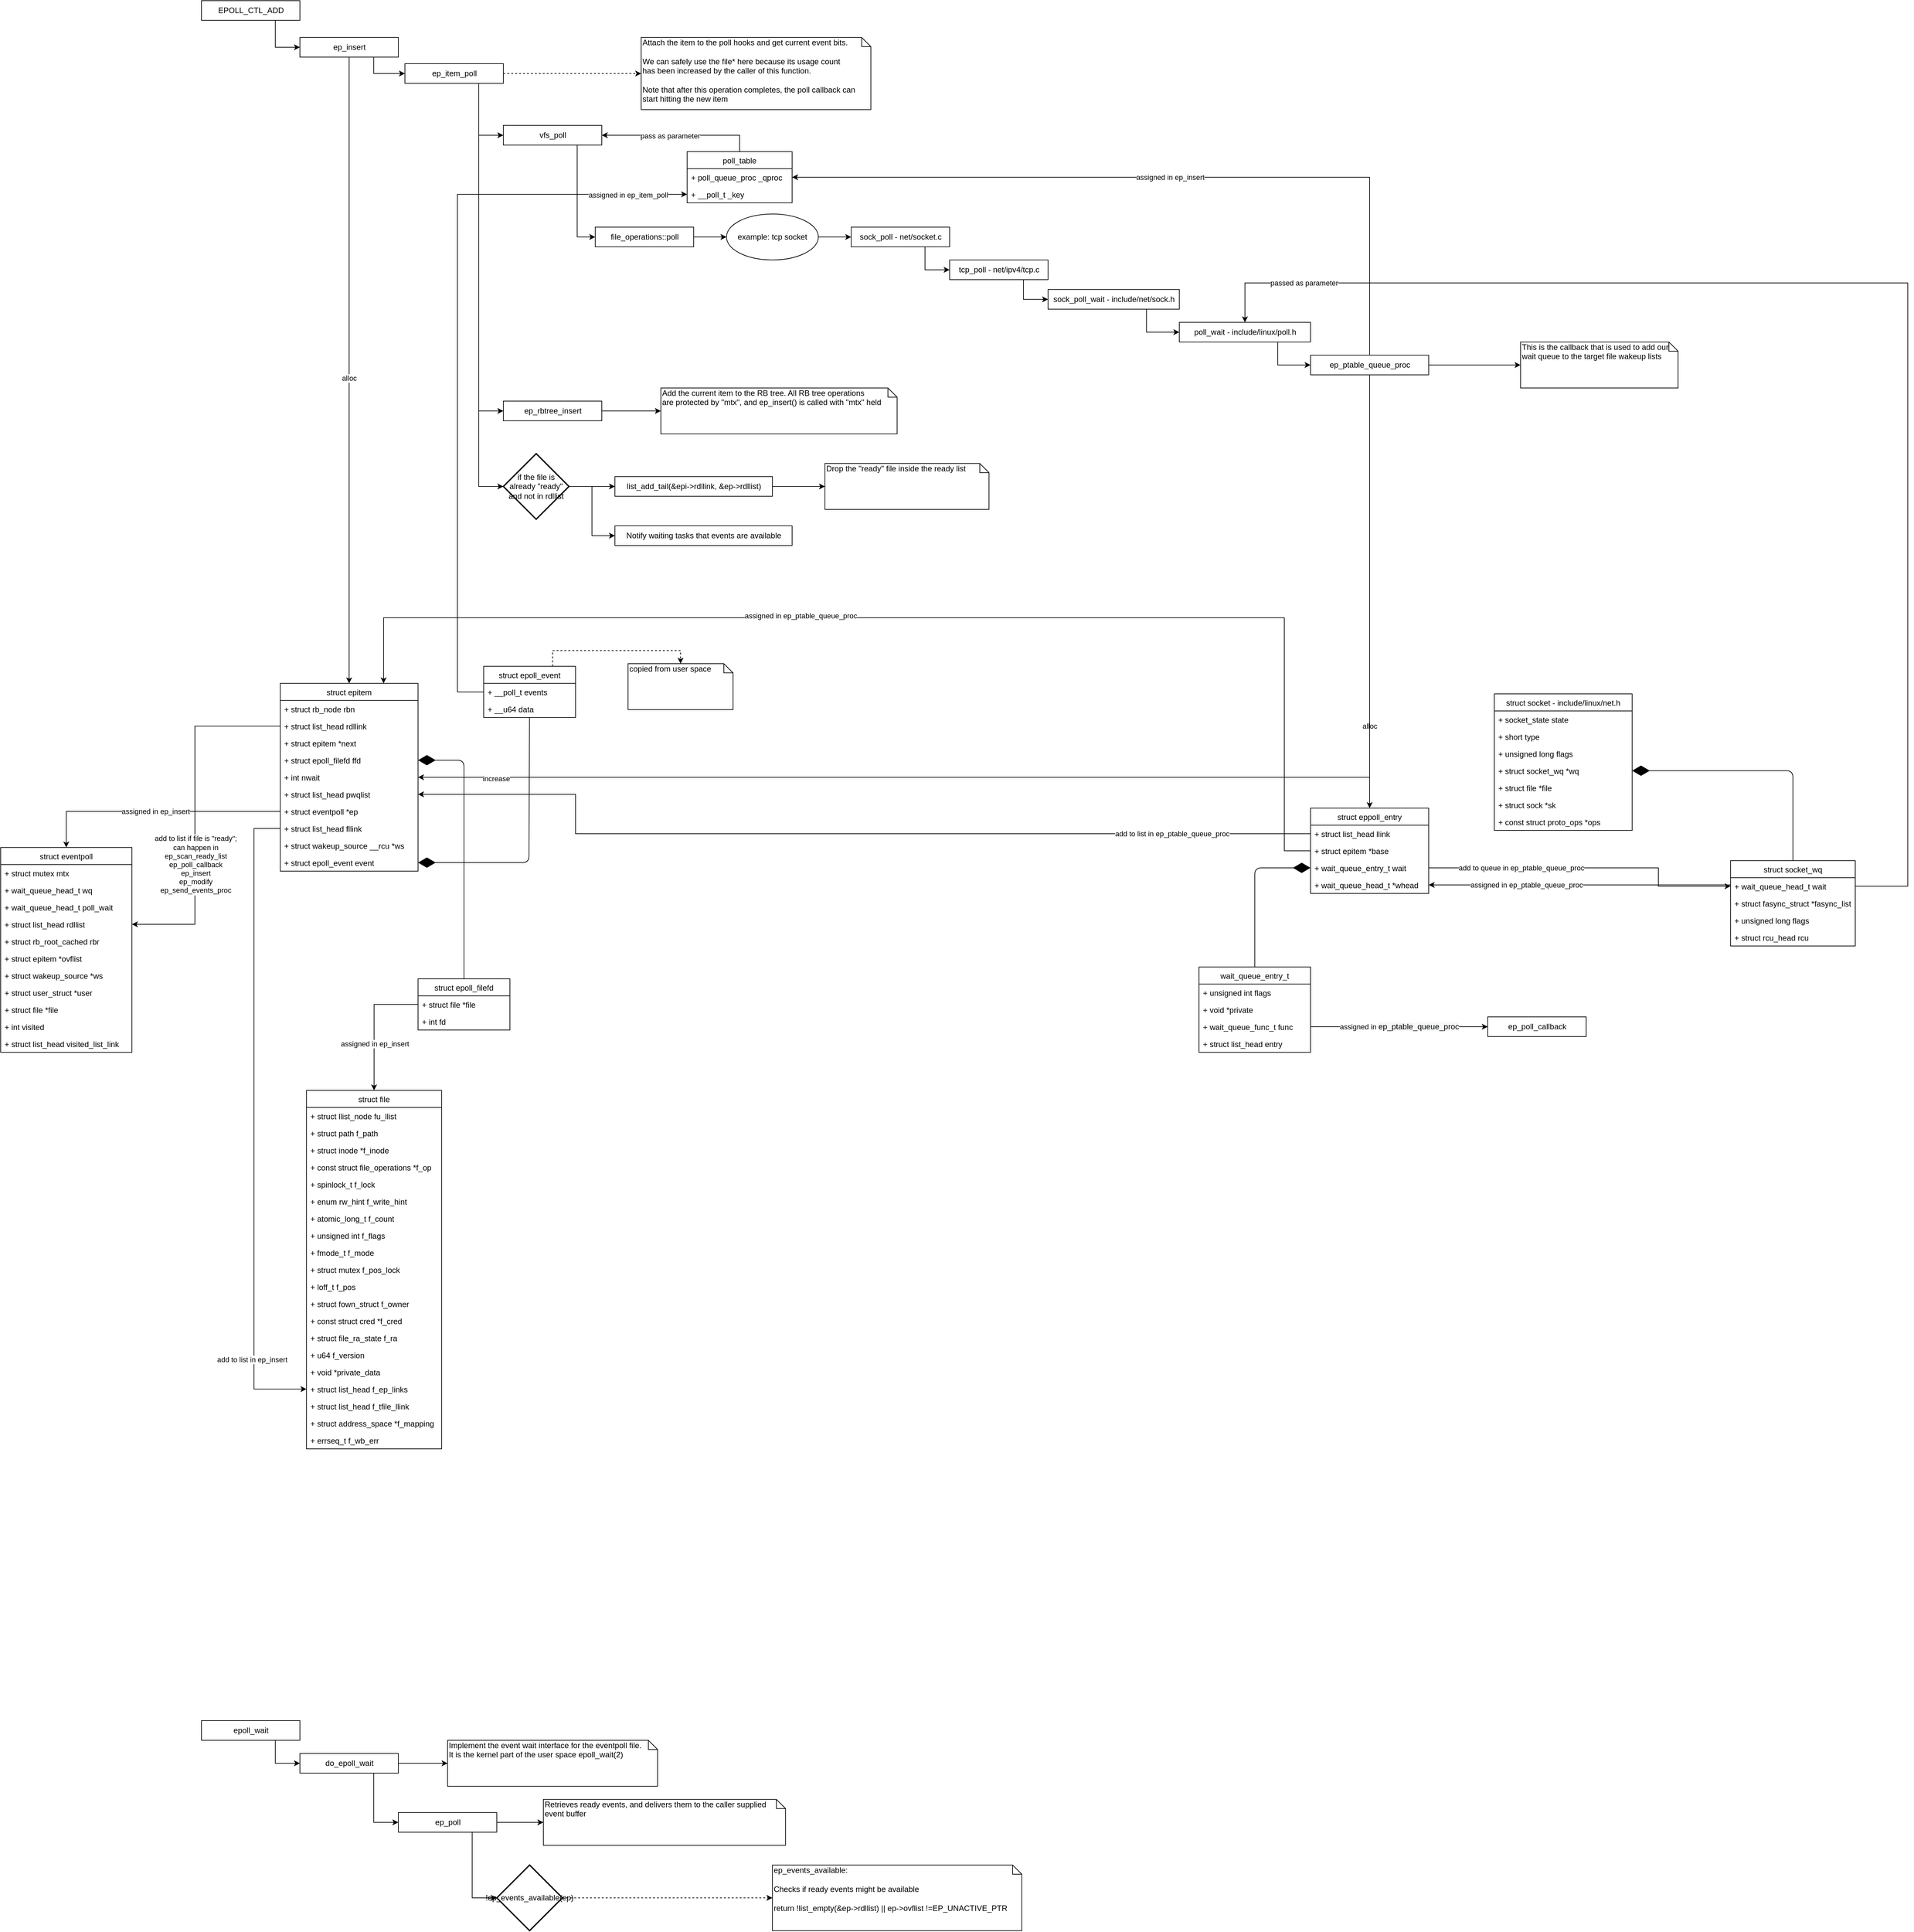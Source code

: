 <mxfile version="13.1.3">
    <diagram id="6hGFLwfOUW9BJ-s0fimq" name="Page-1">
        <mxGraphModel dx="1157" dy="1786" grid="1" gridSize="10" guides="1" tooltips="1" connect="1" arrows="1" fold="1" page="1" pageScale="1" pageWidth="827" pageHeight="1169" math="0" shadow="0">
            <root>
                <mxCell id="0"/>
                <mxCell id="1" parent="0"/>
                <mxCell id="6" value="struct epitem" style="swimlane;fontStyle=0;childLayout=stackLayout;horizontal=1;startSize=26;fillColor=none;horizontalStack=0;resizeParent=1;resizeParentMax=0;resizeLast=0;collapsible=1;marginBottom=0;" vertex="1" parent="1">
                    <mxGeometry x="840" y="520" width="210" height="286" as="geometry">
                        <mxRectangle x="100" y="96" width="100" height="26" as="alternateBounds"/>
                    </mxGeometry>
                </mxCell>
                <mxCell id="7" value="+ struct rb_node rbn" style="text;strokeColor=none;fillColor=none;align=left;verticalAlign=top;spacingLeft=4;spacingRight=4;overflow=hidden;rotatable=0;points=[[0,0.5],[1,0.5]];portConstraint=eastwest;" vertex="1" parent="6">
                    <mxGeometry y="26" width="210" height="26" as="geometry"/>
                </mxCell>
                <mxCell id="8" value="+ struct list_head rdllink" style="text;strokeColor=none;fillColor=none;align=left;verticalAlign=top;spacingLeft=4;spacingRight=4;overflow=hidden;rotatable=0;points=[[0,0.5],[1,0.5]];portConstraint=eastwest;" vertex="1" parent="6">
                    <mxGeometry y="52" width="210" height="26" as="geometry"/>
                </mxCell>
                <mxCell id="9" value="+ struct epitem *next" style="text;strokeColor=none;fillColor=none;align=left;verticalAlign=top;spacingLeft=4;spacingRight=4;overflow=hidden;rotatable=0;points=[[0,0.5],[1,0.5]];portConstraint=eastwest;" vertex="1" parent="6">
                    <mxGeometry y="78" width="210" height="26" as="geometry"/>
                </mxCell>
                <mxCell id="22" value="+ struct epoll_filefd ffd" style="text;strokeColor=none;fillColor=none;align=left;verticalAlign=top;spacingLeft=4;spacingRight=4;overflow=hidden;rotatable=0;points=[[0,0.5],[1,0.5]];portConstraint=eastwest;" vertex="1" parent="6">
                    <mxGeometry y="104" width="210" height="26" as="geometry"/>
                </mxCell>
                <mxCell id="17" value="+ int nwait" style="text;strokeColor=none;fillColor=none;align=left;verticalAlign=top;spacingLeft=4;spacingRight=4;overflow=hidden;rotatable=0;points=[[0,0.5],[1,0.5]];portConstraint=eastwest;" vertex="1" parent="6">
                    <mxGeometry y="130" width="210" height="26" as="geometry"/>
                </mxCell>
                <mxCell id="18" value="+ struct list_head pwqlist" style="text;strokeColor=none;fillColor=none;align=left;verticalAlign=top;spacingLeft=4;spacingRight=4;overflow=hidden;rotatable=0;points=[[0,0.5],[1,0.5]];portConstraint=eastwest;" vertex="1" parent="6">
                    <mxGeometry y="156" width="210" height="26" as="geometry"/>
                </mxCell>
                <mxCell id="19" value="+ struct eventpoll *ep" style="text;strokeColor=none;fillColor=none;align=left;verticalAlign=top;spacingLeft=4;spacingRight=4;overflow=hidden;rotatable=0;points=[[0,0.5],[1,0.5]];portConstraint=eastwest;" vertex="1" parent="6">
                    <mxGeometry y="182" width="210" height="26" as="geometry"/>
                </mxCell>
                <mxCell id="20" value="+ struct list_head fllink" style="text;strokeColor=none;fillColor=none;align=left;verticalAlign=top;spacingLeft=4;spacingRight=4;overflow=hidden;rotatable=0;points=[[0,0.5],[1,0.5]];portConstraint=eastwest;" vertex="1" parent="6">
                    <mxGeometry y="208" width="210" height="26" as="geometry"/>
                </mxCell>
                <mxCell id="21" value="+ struct wakeup_source __rcu *ws" style="text;strokeColor=none;fillColor=none;align=left;verticalAlign=top;spacingLeft=4;spacingRight=4;overflow=hidden;rotatable=0;points=[[0,0.5],[1,0.5]];portConstraint=eastwest;" vertex="1" parent="6">
                    <mxGeometry y="234" width="210" height="26" as="geometry"/>
                </mxCell>
                <mxCell id="23" value="+ struct epoll_event event" style="text;strokeColor=none;fillColor=none;align=left;verticalAlign=top;spacingLeft=4;spacingRight=4;overflow=hidden;rotatable=0;points=[[0,0.5],[1,0.5]];portConstraint=eastwest;" vertex="1" parent="6">
                    <mxGeometry y="260" width="210" height="26" as="geometry"/>
                </mxCell>
                <mxCell id="84" value="ep_poll_callback" style="html=1;" vertex="1" parent="1">
                    <mxGeometry x="2680" y="1028" width="150" height="30" as="geometry"/>
                </mxCell>
                <mxCell id="85" value="assigned in&amp;nbsp;&lt;span style=&quot;font-size: 12px ; background-color: rgb(248 , 249 , 250)&quot;&gt;ep_ptable_queue_proc&lt;/span&gt;" style="edgeStyle=orthogonalEdgeStyle;rounded=0;orthogonalLoop=1;jettySize=auto;html=1;" edge="1" parent="1" source="81" target="84">
                    <mxGeometry relative="1" as="geometry"/>
                </mxCell>
                <mxCell id="88" style="edgeStyle=orthogonalEdgeStyle;rounded=0;orthogonalLoop=1;jettySize=auto;html=1;entryX=0.5;entryY=0;entryDx=0;entryDy=0;" edge="1" parent="1" source="87" target="6">
                    <mxGeometry relative="1" as="geometry"/>
                </mxCell>
                <mxCell id="89" value="alloc" style="edgeLabel;html=1;align=center;verticalAlign=middle;resizable=0;points=[];" vertex="1" connectable="0" parent="88">
                    <mxGeometry x="-0.109" y="4" relative="1" as="geometry">
                        <mxPoint x="-4" y="64" as="offset"/>
                    </mxGeometry>
                </mxCell>
                <mxCell id="122" style="edgeStyle=orthogonalEdgeStyle;rounded=0;orthogonalLoop=1;jettySize=auto;html=1;exitX=0.75;exitY=1;exitDx=0;exitDy=0;entryX=0;entryY=0.5;entryDx=0;entryDy=0;" edge="1" parent="1" source="87" target="121">
                    <mxGeometry relative="1" as="geometry"/>
                </mxCell>
                <mxCell id="87" value="ep_insert" style="html=1;" vertex="1" parent="1">
                    <mxGeometry x="870" y="-464" width="150" height="30" as="geometry"/>
                </mxCell>
                <mxCell id="92" style="edgeStyle=orthogonalEdgeStyle;rounded=0;orthogonalLoop=1;jettySize=auto;html=1;exitX=0.75;exitY=1;exitDx=0;exitDy=0;entryX=0;entryY=0.5;entryDx=0;entryDy=0;" edge="1" parent="1" source="90" target="87">
                    <mxGeometry relative="1" as="geometry"/>
                </mxCell>
                <mxCell id="90" value="EPOLL_CTL_ADD" style="html=1;" vertex="1" parent="1">
                    <mxGeometry x="720" y="-520" width="150" height="30" as="geometry"/>
                </mxCell>
                <mxCell id="93" value="assigned in ep_insert" style="edgeStyle=orthogonalEdgeStyle;rounded=0;orthogonalLoop=1;jettySize=auto;html=1;entryX=0.5;entryY=0;entryDx=0;entryDy=0;" edge="1" parent="1" source="19" target="31">
                    <mxGeometry relative="1" as="geometry">
                        <Array as="points">
                            <mxPoint x="514" y="715"/>
                        </Array>
                    </mxGeometry>
                </mxCell>
                <mxCell id="99" value="" style="endArrow=diamondThin;endFill=1;endSize=24;html=1;entryX=0;entryY=0.5;entryDx=0;entryDy=0;exitX=0.5;exitY=0;exitDx=0;exitDy=0;" edge="1" parent="1" source="78" target="50">
                    <mxGeometry width="160" relative="1" as="geometry">
                        <mxPoint x="2660" y="900" as="sourcePoint"/>
                        <mxPoint x="2520" y="780" as="targetPoint"/>
                        <Array as="points">
                            <mxPoint x="2325" y="801"/>
                        </Array>
                    </mxGeometry>
                </mxCell>
                <mxCell id="112" value="" style="endArrow=diamondThin;endFill=1;endSize=24;html=1;entryX=1;entryY=0.5;entryDx=0;entryDy=0;exitX=0.5;exitY=0;exitDx=0;exitDy=0;" edge="1" parent="1" source="100" target="22">
                    <mxGeometry width="160" relative="1" as="geometry">
                        <mxPoint x="930" y="940" as="sourcePoint"/>
                        <mxPoint x="1100.667" y="640" as="targetPoint"/>
                        <Array as="points">
                            <mxPoint x="1120" y="637"/>
                        </Array>
                    </mxGeometry>
                </mxCell>
                <mxCell id="139" style="edgeStyle=orthogonalEdgeStyle;rounded=0;orthogonalLoop=1;jettySize=auto;html=1;exitX=0.5;exitY=0;exitDx=0;exitDy=0;entryX=1;entryY=0.5;entryDx=0;entryDy=0;" edge="1" parent="1" source="115" target="126">
                    <mxGeometry relative="1" as="geometry"/>
                </mxCell>
                <mxCell id="140" value="pass as parameter" style="edgeLabel;html=1;align=center;verticalAlign=middle;resizable=0;points=[];" vertex="1" connectable="0" parent="139">
                    <mxGeometry x="0.118" y="1" relative="1" as="geometry">
                        <mxPoint as="offset"/>
                    </mxGeometry>
                </mxCell>
                <mxCell id="100" value="struct epoll_filefd" style="swimlane;fontStyle=0;childLayout=stackLayout;horizontal=1;startSize=26;fillColor=none;horizontalStack=0;resizeParent=1;resizeParentMax=0;resizeLast=0;collapsible=1;marginBottom=0;" vertex="1" parent="1">
                    <mxGeometry x="1050" y="970" width="140" height="78" as="geometry"/>
                </mxCell>
                <mxCell id="101" value="+ struct file *file" style="text;strokeColor=none;fillColor=none;align=left;verticalAlign=top;spacingLeft=4;spacingRight=4;overflow=hidden;rotatable=0;points=[[0,0.5],[1,0.5]];portConstraint=eastwest;" vertex="1" parent="100">
                    <mxGeometry y="26" width="140" height="26" as="geometry"/>
                </mxCell>
                <mxCell id="102" value="+ int fd" style="text;strokeColor=none;fillColor=none;align=left;verticalAlign=top;spacingLeft=4;spacingRight=4;overflow=hidden;rotatable=0;points=[[0,0.5],[1,0.5]];portConstraint=eastwest;" vertex="1" parent="100">
                    <mxGeometry y="52" width="140" height="26" as="geometry"/>
                </mxCell>
                <mxCell id="113" style="edgeStyle=orthogonalEdgeStyle;rounded=0;orthogonalLoop=1;jettySize=auto;html=1;entryX=0.5;entryY=0;entryDx=0;entryDy=0;" edge="1" parent="1" source="101" target="54">
                    <mxGeometry relative="1" as="geometry"/>
                </mxCell>
                <mxCell id="114" value="assigned in ep_insert" style="edgeLabel;html=1;align=center;verticalAlign=middle;resizable=0;points=[];" vertex="1" connectable="0" parent="113">
                    <mxGeometry x="-0.377" relative="1" as="geometry">
                        <mxPoint x="-5" y="60" as="offset"/>
                    </mxGeometry>
                </mxCell>
                <mxCell id="31" value="struct eventpoll" style="swimlane;fontStyle=0;childLayout=stackLayout;horizontal=1;startSize=26;fillColor=none;horizontalStack=0;resizeParent=1;resizeParentMax=0;resizeLast=0;collapsible=1;marginBottom=0;" vertex="1" parent="1">
                    <mxGeometry x="414" y="770" width="200" height="312" as="geometry"/>
                </mxCell>
                <mxCell id="33" value="+ struct mutex mtx" style="text;strokeColor=none;fillColor=none;align=left;verticalAlign=top;spacingLeft=4;spacingRight=4;overflow=hidden;rotatable=0;points=[[0,0.5],[1,0.5]];portConstraint=eastwest;" vertex="1" parent="31">
                    <mxGeometry y="26" width="200" height="26" as="geometry"/>
                </mxCell>
                <mxCell id="32" value="+ wait_queue_head_t wq" style="text;strokeColor=none;fillColor=none;align=left;verticalAlign=top;spacingLeft=4;spacingRight=4;overflow=hidden;rotatable=0;points=[[0,0.5],[1,0.5]];portConstraint=eastwest;" vertex="1" parent="31">
                    <mxGeometry y="52" width="200" height="26" as="geometry"/>
                </mxCell>
                <mxCell id="34" value="+ wait_queue_head_t poll_wait" style="text;strokeColor=none;fillColor=none;align=left;verticalAlign=top;spacingLeft=4;spacingRight=4;overflow=hidden;rotatable=0;points=[[0,0.5],[1,0.5]];portConstraint=eastwest;" vertex="1" parent="31">
                    <mxGeometry y="78" width="200" height="26" as="geometry"/>
                </mxCell>
                <mxCell id="36" value="+ struct list_head rdllist" style="text;strokeColor=none;fillColor=none;align=left;verticalAlign=top;spacingLeft=4;spacingRight=4;overflow=hidden;rotatable=0;points=[[0,0.5],[1,0.5]];portConstraint=eastwest;" vertex="1" parent="31">
                    <mxGeometry y="104" width="200" height="26" as="geometry"/>
                </mxCell>
                <mxCell id="35" value="+ struct rb_root_cached rbr" style="text;strokeColor=none;fillColor=none;align=left;verticalAlign=top;spacingLeft=4;spacingRight=4;overflow=hidden;rotatable=0;points=[[0,0.5],[1,0.5]];portConstraint=eastwest;" vertex="1" parent="31">
                    <mxGeometry y="130" width="200" height="26" as="geometry"/>
                </mxCell>
                <mxCell id="37" value="+ struct epitem *ovflist" style="text;strokeColor=none;fillColor=none;align=left;verticalAlign=top;spacingLeft=4;spacingRight=4;overflow=hidden;rotatable=0;points=[[0,0.5],[1,0.5]];portConstraint=eastwest;" vertex="1" parent="31">
                    <mxGeometry y="156" width="200" height="26" as="geometry"/>
                </mxCell>
                <mxCell id="38" value="+ struct wakeup_source *ws" style="text;strokeColor=none;fillColor=none;align=left;verticalAlign=top;spacingLeft=4;spacingRight=4;overflow=hidden;rotatable=0;points=[[0,0.5],[1,0.5]];portConstraint=eastwest;" vertex="1" parent="31">
                    <mxGeometry y="182" width="200" height="26" as="geometry"/>
                </mxCell>
                <mxCell id="39" value="+ struct user_struct *user" style="text;strokeColor=none;fillColor=none;align=left;verticalAlign=top;spacingLeft=4;spacingRight=4;overflow=hidden;rotatable=0;points=[[0,0.5],[1,0.5]];portConstraint=eastwest;" vertex="1" parent="31">
                    <mxGeometry y="208" width="200" height="26" as="geometry"/>
                </mxCell>
                <mxCell id="40" value="+ struct file *file" style="text;strokeColor=none;fillColor=none;align=left;verticalAlign=top;spacingLeft=4;spacingRight=4;overflow=hidden;rotatable=0;points=[[0,0.5],[1,0.5]];portConstraint=eastwest;" vertex="1" parent="31">
                    <mxGeometry y="234" width="200" height="26" as="geometry"/>
                </mxCell>
                <mxCell id="41" value="+ int visited" style="text;strokeColor=none;fillColor=none;align=left;verticalAlign=top;spacingLeft=4;spacingRight=4;overflow=hidden;rotatable=0;points=[[0,0.5],[1,0.5]];portConstraint=eastwest;" vertex="1" parent="31">
                    <mxGeometry y="260" width="200" height="26" as="geometry"/>
                </mxCell>
                <mxCell id="42" value="+ struct list_head visited_list_link" style="text;strokeColor=none;fillColor=none;align=left;verticalAlign=top;spacingLeft=4;spacingRight=4;overflow=hidden;rotatable=0;points=[[0,0.5],[1,0.5]];portConstraint=eastwest;" vertex="1" parent="31">
                    <mxGeometry y="286" width="200" height="26" as="geometry"/>
                </mxCell>
                <mxCell id="54" value="struct file" style="swimlane;fontStyle=0;childLayout=stackLayout;horizontal=1;startSize=26;fillColor=none;horizontalStack=0;resizeParent=1;resizeParentMax=0;resizeLast=0;collapsible=1;marginBottom=0;" vertex="1" parent="1">
                    <mxGeometry x="880" y="1140" width="206" height="546" as="geometry"/>
                </mxCell>
                <mxCell id="55" value="+ struct llist_node&#9;fu_llist" style="text;strokeColor=none;fillColor=none;align=left;verticalAlign=top;spacingLeft=4;spacingRight=4;overflow=hidden;rotatable=0;points=[[0,0.5],[1,0.5]];portConstraint=eastwest;" vertex="1" parent="54">
                    <mxGeometry y="26" width="206" height="26" as="geometry"/>
                </mxCell>
                <mxCell id="56" value="+ struct path&#9;&#9;f_path" style="text;strokeColor=none;fillColor=none;align=left;verticalAlign=top;spacingLeft=4;spacingRight=4;overflow=hidden;rotatable=0;points=[[0,0.5],[1,0.5]];portConstraint=eastwest;" vertex="1" parent="54">
                    <mxGeometry y="52" width="206" height="26" as="geometry"/>
                </mxCell>
                <mxCell id="57" value="+ struct inode&#9;&#9;*f_inode" style="text;strokeColor=none;fillColor=none;align=left;verticalAlign=top;spacingLeft=4;spacingRight=4;overflow=hidden;rotatable=0;points=[[0,0.5],[1,0.5]];portConstraint=eastwest;" vertex="1" parent="54">
                    <mxGeometry y="78" width="206" height="26" as="geometry"/>
                </mxCell>
                <mxCell id="58" value="+ const struct file_operations&#9;*f_op" style="text;strokeColor=none;fillColor=none;align=left;verticalAlign=top;spacingLeft=4;spacingRight=4;overflow=hidden;rotatable=0;points=[[0,0.5],[1,0.5]];portConstraint=eastwest;" vertex="1" parent="54">
                    <mxGeometry y="104" width="206" height="26" as="geometry"/>
                </mxCell>
                <mxCell id="59" value="+ spinlock_t&#9;&#9;f_lock" style="text;strokeColor=none;fillColor=none;align=left;verticalAlign=top;spacingLeft=4;spacingRight=4;overflow=hidden;rotatable=0;points=[[0,0.5],[1,0.5]];portConstraint=eastwest;" vertex="1" parent="54">
                    <mxGeometry y="130" width="206" height="26" as="geometry"/>
                </mxCell>
                <mxCell id="60" value="+ enum rw_hint&#9;&#9;f_write_hint" style="text;strokeColor=none;fillColor=none;align=left;verticalAlign=top;spacingLeft=4;spacingRight=4;overflow=hidden;rotatable=0;points=[[0,0.5],[1,0.5]];portConstraint=eastwest;" vertex="1" parent="54">
                    <mxGeometry y="156" width="206" height="26" as="geometry"/>
                </mxCell>
                <mxCell id="61" value="+ atomic_long_t&#9;&#9;f_count" style="text;strokeColor=none;fillColor=none;align=left;verticalAlign=top;spacingLeft=4;spacingRight=4;overflow=hidden;rotatable=0;points=[[0,0.5],[1,0.5]];portConstraint=eastwest;" vertex="1" parent="54">
                    <mxGeometry y="182" width="206" height="26" as="geometry"/>
                </mxCell>
                <mxCell id="62" value="+ unsigned int &#9;&#9;f_flags" style="text;strokeColor=none;fillColor=none;align=left;verticalAlign=top;spacingLeft=4;spacingRight=4;overflow=hidden;rotatable=0;points=[[0,0.5],[1,0.5]];portConstraint=eastwest;" vertex="1" parent="54">
                    <mxGeometry y="208" width="206" height="26" as="geometry"/>
                </mxCell>
                <mxCell id="63" value="+ fmode_t&#9;&#9;&#9;f_mode" style="text;strokeColor=none;fillColor=none;align=left;verticalAlign=top;spacingLeft=4;spacingRight=4;overflow=hidden;rotatable=0;points=[[0,0.5],[1,0.5]];portConstraint=eastwest;" vertex="1" parent="54">
                    <mxGeometry y="234" width="206" height="26" as="geometry"/>
                </mxCell>
                <mxCell id="64" value="+ struct mutex&#9;&#9;f_pos_lock" style="text;strokeColor=none;fillColor=none;align=left;verticalAlign=top;spacingLeft=4;spacingRight=4;overflow=hidden;rotatable=0;points=[[0,0.5],[1,0.5]];portConstraint=eastwest;" vertex="1" parent="54">
                    <mxGeometry y="260" width="206" height="26" as="geometry"/>
                </mxCell>
                <mxCell id="65" value="+ loff_t&#9;&#9;&#9;f_pos" style="text;strokeColor=none;fillColor=none;align=left;verticalAlign=top;spacingLeft=4;spacingRight=4;overflow=hidden;rotatable=0;points=[[0,0.5],[1,0.5]];portConstraint=eastwest;" vertex="1" parent="54">
                    <mxGeometry y="286" width="206" height="26" as="geometry"/>
                </mxCell>
                <mxCell id="66" value="+ struct fown_struct&#9;f_owner" style="text;strokeColor=none;fillColor=none;align=left;verticalAlign=top;spacingLeft=4;spacingRight=4;overflow=hidden;rotatable=0;points=[[0,0.5],[1,0.5]];portConstraint=eastwest;" vertex="1" parent="54">
                    <mxGeometry y="312" width="206" height="26" as="geometry"/>
                </mxCell>
                <mxCell id="67" value="+ const struct cred&#9;*f_cred" style="text;strokeColor=none;fillColor=none;align=left;verticalAlign=top;spacingLeft=4;spacingRight=4;overflow=hidden;rotatable=0;points=[[0,0.5],[1,0.5]];portConstraint=eastwest;" vertex="1" parent="54">
                    <mxGeometry y="338" width="206" height="26" as="geometry"/>
                </mxCell>
                <mxCell id="69" value="+ struct file_ra_state&#9;f_ra" style="text;strokeColor=none;fillColor=none;align=left;verticalAlign=top;spacingLeft=4;spacingRight=4;overflow=hidden;rotatable=0;points=[[0,0.5],[1,0.5]];portConstraint=eastwest;" vertex="1" parent="54">
                    <mxGeometry y="364" width="206" height="26" as="geometry"/>
                </mxCell>
                <mxCell id="70" value="+ u64&#9;&#9;&#9;f_version" style="text;strokeColor=none;fillColor=none;align=left;verticalAlign=top;spacingLeft=4;spacingRight=4;overflow=hidden;rotatable=0;points=[[0,0.5],[1,0.5]];portConstraint=eastwest;" vertex="1" parent="54">
                    <mxGeometry y="390" width="206" height="26" as="geometry"/>
                </mxCell>
                <mxCell id="68" value="+ void&#9;&#9;&#9;*private_data" style="text;strokeColor=none;fillColor=none;align=left;verticalAlign=top;spacingLeft=4;spacingRight=4;overflow=hidden;rotatable=0;points=[[0,0.5],[1,0.5]];portConstraint=eastwest;" vertex="1" parent="54">
                    <mxGeometry y="416" width="206" height="26" as="geometry"/>
                </mxCell>
                <mxCell id="71" value="+ struct list_head&#9;f_ep_links" style="text;strokeColor=none;fillColor=none;align=left;verticalAlign=top;spacingLeft=4;spacingRight=4;overflow=hidden;rotatable=0;points=[[0,0.5],[1,0.5]];portConstraint=eastwest;" vertex="1" parent="54">
                    <mxGeometry y="442" width="206" height="26" as="geometry"/>
                </mxCell>
                <mxCell id="73" value="+ struct list_head&#9;f_tfile_llink" style="text;strokeColor=none;fillColor=none;align=left;verticalAlign=top;spacingLeft=4;spacingRight=4;overflow=hidden;rotatable=0;points=[[0,0.5],[1,0.5]];portConstraint=eastwest;" vertex="1" parent="54">
                    <mxGeometry y="468" width="206" height="26" as="geometry"/>
                </mxCell>
                <mxCell id="72" value="+ struct address_space&#9;*f_mapping" style="text;strokeColor=none;fillColor=none;align=left;verticalAlign=top;spacingLeft=4;spacingRight=4;overflow=hidden;rotatable=0;points=[[0,0.5],[1,0.5]];portConstraint=eastwest;" vertex="1" parent="54">
                    <mxGeometry y="494" width="206" height="26" as="geometry"/>
                </mxCell>
                <mxCell id="74" value="+ errseq_t&#9;&#9;f_wb_err" style="text;strokeColor=none;fillColor=none;align=left;verticalAlign=top;spacingLeft=4;spacingRight=4;overflow=hidden;rotatable=0;points=[[0,0.5],[1,0.5]];portConstraint=eastwest;" vertex="1" parent="54">
                    <mxGeometry y="520" width="206" height="26" as="geometry"/>
                </mxCell>
                <mxCell id="154" value="assigned in&amp;nbsp;ep_insert" style="edgeStyle=orthogonalEdgeStyle;rounded=0;orthogonalLoop=1;jettySize=auto;html=1;exitX=0.5;exitY=0;exitDx=0;exitDy=0;" edge="1" parent="1" source="119" target="116">
                    <mxGeometry relative="1" as="geometry"/>
                </mxCell>
                <mxCell id="167" style="edgeStyle=orthogonalEdgeStyle;rounded=0;orthogonalLoop=1;jettySize=auto;html=1;exitX=0.5;exitY=1;exitDx=0;exitDy=0;entryX=0.5;entryY=0;entryDx=0;entryDy=0;" edge="1" parent="1" source="119" target="47">
                    <mxGeometry relative="1" as="geometry"/>
                </mxCell>
                <mxCell id="168" value="alloc" style="edgeLabel;html=1;align=center;verticalAlign=middle;resizable=0;points=[];" vertex="1" connectable="0" parent="167">
                    <mxGeometry x="0.052" relative="1" as="geometry">
                        <mxPoint y="188" as="offset"/>
                    </mxGeometry>
                </mxCell>
                <mxCell id="196" style="edgeStyle=orthogonalEdgeStyle;rounded=0;orthogonalLoop=1;jettySize=auto;html=1;exitX=0.5;exitY=1;exitDx=0;exitDy=0;" edge="1" parent="1" source="119" target="17">
                    <mxGeometry relative="1" as="geometry"/>
                </mxCell>
                <mxCell id="197" value="increase" style="edgeLabel;html=1;align=center;verticalAlign=middle;resizable=0;points=[];" vertex="1" connectable="0" parent="196">
                    <mxGeometry x="0.885" y="2" relative="1" as="geometry">
                        <mxPoint as="offset"/>
                    </mxGeometry>
                </mxCell>
                <mxCell id="199" style="edgeStyle=orthogonalEdgeStyle;rounded=0;orthogonalLoop=1;jettySize=auto;html=1;" edge="1" parent="1" source="119" target="198">
                    <mxGeometry relative="1" as="geometry"/>
                </mxCell>
                <mxCell id="119" value="ep_ptable_queue_proc" style="html=1;" vertex="1" parent="1">
                    <mxGeometry x="2410" y="20" width="180" height="30" as="geometry"/>
                </mxCell>
                <mxCell id="124" style="edgeStyle=orthogonalEdgeStyle;rounded=0;orthogonalLoop=1;jettySize=auto;html=1;exitX=1;exitY=0.5;exitDx=0;exitDy=0;entryX=0;entryY=0.5;entryDx=0;entryDy=0;entryPerimeter=0;dashed=1;" edge="1" parent="1" source="121" target="123">
                    <mxGeometry relative="1" as="geometry"/>
                </mxCell>
                <mxCell id="128" style="edgeStyle=orthogonalEdgeStyle;rounded=0;orthogonalLoop=1;jettySize=auto;html=1;exitX=0.75;exitY=1;exitDx=0;exitDy=0;entryX=0;entryY=0.5;entryDx=0;entryDy=0;" edge="1" parent="1" source="121" target="126">
                    <mxGeometry relative="1" as="geometry"/>
                </mxCell>
                <mxCell id="204" style="edgeStyle=orthogonalEdgeStyle;rounded=0;orthogonalLoop=1;jettySize=auto;html=1;exitX=0.75;exitY=1;exitDx=0;exitDy=0;entryX=0;entryY=0.5;entryDx=0;entryDy=0;" edge="1" parent="1" source="121" target="202">
                    <mxGeometry relative="1" as="geometry"/>
                </mxCell>
                <mxCell id="210" style="edgeStyle=orthogonalEdgeStyle;rounded=0;orthogonalLoop=1;jettySize=auto;html=1;exitX=0.75;exitY=1;exitDx=0;exitDy=0;entryX=0;entryY=0.5;entryDx=0;entryDy=0;entryPerimeter=0;" edge="1" parent="1" source="121" target="209">
                    <mxGeometry relative="1" as="geometry"/>
                </mxCell>
                <mxCell id="121" value="ep_item_poll" style="html=1;" vertex="1" parent="1">
                    <mxGeometry x="1030" y="-424" width="150" height="30" as="geometry"/>
                </mxCell>
                <mxCell id="206" style="edgeStyle=orthogonalEdgeStyle;rounded=0;orthogonalLoop=1;jettySize=auto;html=1;" edge="1" parent="1" source="202" target="205">
                    <mxGeometry relative="1" as="geometry"/>
                </mxCell>
                <mxCell id="202" value="ep_rbtree_insert" style="html=1;" vertex="1" parent="1">
                    <mxGeometry x="1180" y="90" width="150" height="30" as="geometry"/>
                </mxCell>
                <mxCell id="123" value="Attach the item to the poll hooks and get current event bits.&lt;br&gt;&lt;br&gt;We can safely use the file* here because its usage count has&amp;nbsp;been increased by the caller of this function.&lt;br&gt;&lt;br&gt;Note that after&amp;nbsp;this operation completes, the poll callback can start hitting&amp;nbsp;the new item" style="shape=note;whiteSpace=wrap;html=1;size=14;verticalAlign=top;align=left;spacingTop=-6;" vertex="1" parent="1">
                    <mxGeometry x="1390" y="-464" width="350" height="110" as="geometry"/>
                </mxCell>
                <mxCell id="142" style="edgeStyle=orthogonalEdgeStyle;rounded=0;orthogonalLoop=1;jettySize=auto;html=1;exitX=0.75;exitY=1;exitDx=0;exitDy=0;entryX=0;entryY=0.5;entryDx=0;entryDy=0;" edge="1" parent="1" source="126" target="141">
                    <mxGeometry relative="1" as="geometry"/>
                </mxCell>
                <mxCell id="126" value="vfs_poll" style="html=1;" vertex="1" parent="1">
                    <mxGeometry x="1180" y="-330" width="150" height="30" as="geometry"/>
                </mxCell>
                <mxCell id="137" style="edgeStyle=orthogonalEdgeStyle;rounded=0;orthogonalLoop=1;jettySize=auto;html=1;exitX=0.75;exitY=0;exitDx=0;exitDy=0;entryX=0.5;entryY=0;entryDx=0;entryDy=0;entryPerimeter=0;dashed=1;" edge="1" parent="1" source="129" target="135">
                    <mxGeometry relative="1" as="geometry"/>
                </mxCell>
                <mxCell id="135" value="copied from user space" style="shape=note;whiteSpace=wrap;html=1;size=14;verticalAlign=top;align=left;spacingTop=-6;" vertex="1" parent="1">
                    <mxGeometry x="1370" y="490" width="160" height="70" as="geometry"/>
                </mxCell>
                <mxCell id="144" style="edgeStyle=orthogonalEdgeStyle;rounded=0;orthogonalLoop=1;jettySize=auto;html=1;exitX=1;exitY=0.5;exitDx=0;exitDy=0;entryX=0;entryY=0.5;entryDx=0;entryDy=0;" edge="1" parent="1" source="141" target="143">
                    <mxGeometry relative="1" as="geometry"/>
                </mxCell>
                <mxCell id="141" value="file_operations::poll" style="html=1;" vertex="1" parent="1">
                    <mxGeometry x="1320" y="-175" width="150" height="30" as="geometry"/>
                </mxCell>
                <mxCell id="146" style="edgeStyle=orthogonalEdgeStyle;rounded=0;orthogonalLoop=1;jettySize=auto;html=1;exitX=1;exitY=0.5;exitDx=0;exitDy=0;entryX=0;entryY=0.5;entryDx=0;entryDy=0;" edge="1" parent="1" source="143" target="145">
                    <mxGeometry relative="1" as="geometry"/>
                </mxCell>
                <mxCell id="143" value="example: tcp socket" style="ellipse;whiteSpace=wrap;html=1;" vertex="1" parent="1">
                    <mxGeometry x="1520" y="-195" width="140" height="70" as="geometry"/>
                </mxCell>
                <mxCell id="156" style="edgeStyle=orthogonalEdgeStyle;rounded=0;orthogonalLoop=1;jettySize=auto;html=1;exitX=0.75;exitY=1;exitDx=0;exitDy=0;entryX=0;entryY=0.5;entryDx=0;entryDy=0;" edge="1" parent="1" source="145" target="155">
                    <mxGeometry relative="1" as="geometry"/>
                </mxCell>
                <mxCell id="145" value="sock_poll - net/socket.c" style="html=1;" vertex="1" parent="1">
                    <mxGeometry x="1710" y="-175" width="150" height="30" as="geometry"/>
                </mxCell>
                <mxCell id="129" value="struct epoll_event" style="swimlane;fontStyle=0;childLayout=stackLayout;horizontal=1;startSize=26;fillColor=none;horizontalStack=0;resizeParent=1;resizeParentMax=0;resizeLast=0;collapsible=1;marginBottom=0;" vertex="1" parent="1">
                    <mxGeometry x="1150" y="494" width="140" height="78" as="geometry"/>
                </mxCell>
                <mxCell id="130" value="+ __poll_t events" style="text;strokeColor=none;fillColor=none;align=left;verticalAlign=top;spacingLeft=4;spacingRight=4;overflow=hidden;rotatable=0;points=[[0,0.5],[1,0.5]];portConstraint=eastwest;" vertex="1" parent="129">
                    <mxGeometry y="26" width="140" height="26" as="geometry"/>
                </mxCell>
                <mxCell id="131" value="+ __u64 data" style="text;strokeColor=none;fillColor=none;align=left;verticalAlign=top;spacingLeft=4;spacingRight=4;overflow=hidden;rotatable=0;points=[[0,0.5],[1,0.5]];portConstraint=eastwest;" vertex="1" parent="129">
                    <mxGeometry y="52" width="140" height="26" as="geometry"/>
                </mxCell>
                <mxCell id="151" style="edgeStyle=orthogonalEdgeStyle;rounded=0;orthogonalLoop=1;jettySize=auto;html=1;" edge="1" parent="1" source="130" target="117">
                    <mxGeometry relative="1" as="geometry">
                        <Array as="points">
                            <mxPoint x="1110" y="533"/>
                            <mxPoint x="1110" y="-225"/>
                        </Array>
                    </mxGeometry>
                </mxCell>
                <mxCell id="152" value="assigned in&amp;nbsp;ep_item_poll" style="edgeLabel;html=1;align=center;verticalAlign=middle;resizable=0;points=[];" vertex="1" connectable="0" parent="151">
                    <mxGeometry x="-0.403" y="1" relative="1" as="geometry">
                        <mxPoint x="261" y="-455" as="offset"/>
                    </mxGeometry>
                </mxCell>
                <mxCell id="160" style="edgeStyle=orthogonalEdgeStyle;rounded=0;orthogonalLoop=1;jettySize=auto;html=1;exitX=0.75;exitY=1;exitDx=0;exitDy=0;entryX=0;entryY=0.5;entryDx=0;entryDy=0;" edge="1" parent="1" source="155" target="157">
                    <mxGeometry relative="1" as="geometry"/>
                </mxCell>
                <mxCell id="155" value="tcp_poll - net/ipv4/tcp.c" style="html=1;" vertex="1" parent="1">
                    <mxGeometry x="1860" y="-125" width="150" height="30" as="geometry"/>
                </mxCell>
                <mxCell id="162" style="edgeStyle=orthogonalEdgeStyle;rounded=0;orthogonalLoop=1;jettySize=auto;html=1;exitX=0.75;exitY=1;exitDx=0;exitDy=0;entryX=0;entryY=0.5;entryDx=0;entryDy=0;" edge="1" parent="1" source="157" target="161">
                    <mxGeometry relative="1" as="geometry"/>
                </mxCell>
                <mxCell id="157" value="sock_poll_wait - include/net/sock.h" style="html=1;" vertex="1" parent="1">
                    <mxGeometry x="2010" y="-80" width="200" height="30" as="geometry"/>
                </mxCell>
                <mxCell id="163" style="edgeStyle=orthogonalEdgeStyle;rounded=0;orthogonalLoop=1;jettySize=auto;html=1;exitX=0.75;exitY=1;exitDx=0;exitDy=0;entryX=0;entryY=0.5;entryDx=0;entryDy=0;" edge="1" parent="1" source="161" target="119">
                    <mxGeometry relative="1" as="geometry"/>
                </mxCell>
                <mxCell id="161" value="poll_wait - include/linux/poll.h" style="html=1;" vertex="1" parent="1">
                    <mxGeometry x="2210" y="-30" width="200" height="30" as="geometry"/>
                </mxCell>
                <mxCell id="182" value="" style="endArrow=diamondThin;endFill=1;endSize=24;html=1;exitX=0.5;exitY=0;exitDx=0;exitDy=0;entryX=1;entryY=0.5;entryDx=0;entryDy=0;" edge="1" parent="1" source="178" target="175">
                    <mxGeometry width="160" relative="1" as="geometry">
                        <mxPoint x="3000" y="516" as="sourcePoint"/>
                        <mxPoint x="3160" y="516" as="targetPoint"/>
                        <Array as="points">
                            <mxPoint x="3145" y="653"/>
                        </Array>
                    </mxGeometry>
                </mxCell>
                <mxCell id="170" value="struct socket - include/linux/net.h" style="swimlane;fontStyle=0;childLayout=stackLayout;horizontal=1;startSize=26;fillColor=none;horizontalStack=0;resizeParent=1;resizeParentMax=0;resizeLast=0;collapsible=1;marginBottom=0;" vertex="1" parent="1">
                    <mxGeometry x="2690" y="536" width="210" height="208" as="geometry"/>
                </mxCell>
                <mxCell id="171" value="+ socket_state&#9;&#9;state" style="text;strokeColor=none;fillColor=none;align=left;verticalAlign=top;spacingLeft=4;spacingRight=4;overflow=hidden;rotatable=0;points=[[0,0.5],[1,0.5]];portConstraint=eastwest;" vertex="1" parent="170">
                    <mxGeometry y="26" width="210" height="26" as="geometry"/>
                </mxCell>
                <mxCell id="173" value="+ short&#9;&#9;&#9;type" style="text;strokeColor=none;fillColor=none;align=left;verticalAlign=top;spacingLeft=4;spacingRight=4;overflow=hidden;rotatable=0;points=[[0,0.5],[1,0.5]];portConstraint=eastwest;" vertex="1" parent="170">
                    <mxGeometry y="52" width="210" height="26" as="geometry"/>
                </mxCell>
                <mxCell id="172" value="+ unsigned long&#9;&#9;flags" style="text;strokeColor=none;fillColor=none;align=left;verticalAlign=top;spacingLeft=4;spacingRight=4;overflow=hidden;rotatable=0;points=[[0,0.5],[1,0.5]];portConstraint=eastwest;" vertex="1" parent="170">
                    <mxGeometry y="78" width="210" height="26" as="geometry"/>
                </mxCell>
                <mxCell id="175" value="+ struct socket_wq&#9;*wq" style="text;strokeColor=none;fillColor=none;align=left;verticalAlign=top;spacingLeft=4;spacingRight=4;overflow=hidden;rotatable=0;points=[[0,0.5],[1,0.5]];portConstraint=eastwest;" vertex="1" parent="170">
                    <mxGeometry y="104" width="210" height="26" as="geometry"/>
                </mxCell>
                <mxCell id="174" value="+ struct file&#9;&#9;*file" style="text;strokeColor=none;fillColor=none;align=left;verticalAlign=top;spacingLeft=4;spacingRight=4;overflow=hidden;rotatable=0;points=[[0,0.5],[1,0.5]];portConstraint=eastwest;" vertex="1" parent="170">
                    <mxGeometry y="130" width="210" height="26" as="geometry"/>
                </mxCell>
                <mxCell id="176" value="+ struct sock&#9;&#9;*sk" style="text;strokeColor=none;fillColor=none;align=left;verticalAlign=top;spacingLeft=4;spacingRight=4;overflow=hidden;rotatable=0;points=[[0,0.5],[1,0.5]];portConstraint=eastwest;" vertex="1" parent="170">
                    <mxGeometry y="156" width="210" height="26" as="geometry"/>
                </mxCell>
                <mxCell id="177" value="+ const struct proto_ops&#9;*ops" style="text;strokeColor=none;fillColor=none;align=left;verticalAlign=top;spacingLeft=4;spacingRight=4;overflow=hidden;rotatable=0;points=[[0,0.5],[1,0.5]];portConstraint=eastwest;" vertex="1" parent="170">
                    <mxGeometry y="182" width="210" height="26" as="geometry"/>
                </mxCell>
                <mxCell id="184" style="edgeStyle=orthogonalEdgeStyle;rounded=0;orthogonalLoop=1;jettySize=auto;html=1;entryX=0.5;entryY=0;entryDx=0;entryDy=0;" edge="1" parent="1" source="179" target="161">
                    <mxGeometry relative="1" as="geometry">
                        <mxPoint x="2310" y="189" as="targetPoint"/>
                        <Array as="points">
                            <mxPoint x="3320" y="829"/>
                            <mxPoint x="3320" y="-90"/>
                            <mxPoint x="2310" y="-90"/>
                        </Array>
                    </mxGeometry>
                </mxCell>
                <mxCell id="185" value="passed as parameter" style="edgeLabel;html=1;align=center;verticalAlign=middle;resizable=0;points=[];" vertex="1" connectable="0" parent="184">
                    <mxGeometry x="0.939" y="-3" relative="1" as="geometry">
                        <mxPoint x="87" y="3.0" as="offset"/>
                    </mxGeometry>
                </mxCell>
                <mxCell id="186" style="edgeStyle=orthogonalEdgeStyle;rounded=0;orthogonalLoop=1;jettySize=auto;html=1;entryX=0.75;entryY=0;entryDx=0;entryDy=0;" edge="1" parent="1" source="49" target="6">
                    <mxGeometry relative="1" as="geometry">
                        <Array as="points">
                            <mxPoint x="2370" y="775"/>
                            <mxPoint x="2370" y="420"/>
                            <mxPoint x="998" y="420"/>
                        </Array>
                    </mxGeometry>
                </mxCell>
                <mxCell id="187" value="assigned in&amp;nbsp;ep_ptable_queue_proc" style="edgeLabel;html=1;align=center;verticalAlign=middle;resizable=0;points=[];" vertex="1" connectable="0" parent="186">
                    <mxGeometry x="0.213" y="-3" relative="1" as="geometry">
                        <mxPoint as="offset"/>
                    </mxGeometry>
                </mxCell>
                <mxCell id="188" style="edgeStyle=orthogonalEdgeStyle;rounded=0;orthogonalLoop=1;jettySize=auto;html=1;entryX=1;entryY=0.5;entryDx=0;entryDy=0;" edge="1" parent="1" source="179" target="51">
                    <mxGeometry relative="1" as="geometry">
                        <Array as="points">
                            <mxPoint x="3030" y="827"/>
                            <mxPoint x="3030" y="827"/>
                        </Array>
                    </mxGeometry>
                </mxCell>
                <mxCell id="189" value="assigned in&amp;nbsp;ep_ptable_queue_proc" style="edgeLabel;html=1;align=center;verticalAlign=middle;resizable=0;points=[];" vertex="1" connectable="0" parent="188">
                    <mxGeometry x="0.943" y="30" relative="1" as="geometry">
                        <mxPoint x="136" y="-30" as="offset"/>
                    </mxGeometry>
                </mxCell>
                <mxCell id="47" value="struct eppoll_entry" style="swimlane;fontStyle=0;childLayout=stackLayout;horizontal=1;startSize=26;fillColor=none;horizontalStack=0;resizeParent=1;resizeParentMax=0;resizeLast=0;collapsible=1;marginBottom=0;" vertex="1" parent="1">
                    <mxGeometry x="2410" y="710" width="180" height="130" as="geometry"/>
                </mxCell>
                <mxCell id="48" value="+ struct list_head llink" style="text;strokeColor=none;fillColor=none;align=left;verticalAlign=top;spacingLeft=4;spacingRight=4;overflow=hidden;rotatable=0;points=[[0,0.5],[1,0.5]];portConstraint=eastwest;" vertex="1" parent="47">
                    <mxGeometry y="26" width="180" height="26" as="geometry"/>
                </mxCell>
                <mxCell id="49" value="+ struct epitem *base" style="text;strokeColor=none;fillColor=none;align=left;verticalAlign=top;spacingLeft=4;spacingRight=4;overflow=hidden;rotatable=0;points=[[0,0.5],[1,0.5]];portConstraint=eastwest;" vertex="1" parent="47">
                    <mxGeometry y="52" width="180" height="26" as="geometry"/>
                </mxCell>
                <mxCell id="50" value="+ wait_queue_entry_t wait" style="text;strokeColor=none;fillColor=none;align=left;verticalAlign=top;spacingLeft=4;spacingRight=4;overflow=hidden;rotatable=0;points=[[0,0.5],[1,0.5]];portConstraint=eastwest;" vertex="1" parent="47">
                    <mxGeometry y="78" width="180" height="26" as="geometry"/>
                </mxCell>
                <mxCell id="51" value="+ wait_queue_head_t *whead" style="text;strokeColor=none;fillColor=none;align=left;verticalAlign=top;spacingLeft=4;spacingRight=4;overflow=hidden;rotatable=0;points=[[0,0.5],[1,0.5]];portConstraint=eastwest;" vertex="1" parent="47">
                    <mxGeometry y="104" width="180" height="26" as="geometry"/>
                </mxCell>
                <mxCell id="178" value="struct socket_wq" style="swimlane;fontStyle=0;childLayout=stackLayout;horizontal=1;startSize=26;fillColor=none;horizontalStack=0;resizeParent=1;resizeParentMax=0;resizeLast=0;collapsible=1;marginBottom=0;" vertex="1" parent="1">
                    <mxGeometry x="3050" y="790" width="190" height="130" as="geometry"/>
                </mxCell>
                <mxCell id="179" value="+ wait_queue_head_t&#9;wait" style="text;strokeColor=none;fillColor=none;align=left;verticalAlign=top;spacingLeft=4;spacingRight=4;overflow=hidden;rotatable=0;points=[[0,0.5],[1,0.5]];portConstraint=eastwest;" vertex="1" parent="178">
                    <mxGeometry y="26" width="190" height="26" as="geometry"/>
                </mxCell>
                <mxCell id="180" value="+ struct fasync_struct&#9;*fasync_list" style="text;strokeColor=none;fillColor=none;align=left;verticalAlign=top;spacingLeft=4;spacingRight=4;overflow=hidden;rotatable=0;points=[[0,0.5],[1,0.5]];portConstraint=eastwest;" vertex="1" parent="178">
                    <mxGeometry y="52" width="190" height="26" as="geometry"/>
                </mxCell>
                <mxCell id="181" value="+ unsigned long&#9;&#9;flags" style="text;strokeColor=none;fillColor=none;align=left;verticalAlign=top;spacingLeft=4;spacingRight=4;overflow=hidden;rotatable=0;points=[[0,0.5],[1,0.5]];portConstraint=eastwest;" vertex="1" parent="178">
                    <mxGeometry y="78" width="190" height="26" as="geometry"/>
                </mxCell>
                <mxCell id="183" value="+ struct rcu_head&#9;&#9;rcu" style="text;strokeColor=none;fillColor=none;align=left;verticalAlign=top;spacingLeft=4;spacingRight=4;overflow=hidden;rotatable=0;points=[[0,0.5],[1,0.5]];portConstraint=eastwest;" vertex="1" parent="178">
                    <mxGeometry y="104" width="190" height="26" as="geometry"/>
                </mxCell>
                <mxCell id="78" value="wait_queue_entry_t" style="swimlane;fontStyle=0;childLayout=stackLayout;horizontal=1;startSize=26;fillColor=none;horizontalStack=0;resizeParent=1;resizeParentMax=0;resizeLast=0;collapsible=1;marginBottom=0;" vertex="1" parent="1">
                    <mxGeometry x="2240" y="952" width="170" height="130" as="geometry"/>
                </mxCell>
                <mxCell id="79" value="+ unsigned int&#9;&#9;flags" style="text;strokeColor=none;fillColor=none;align=left;verticalAlign=top;spacingLeft=4;spacingRight=4;overflow=hidden;rotatable=0;points=[[0,0.5],[1,0.5]];portConstraint=eastwest;" vertex="1" parent="78">
                    <mxGeometry y="26" width="170" height="26" as="geometry"/>
                </mxCell>
                <mxCell id="80" value="+ void&#9;&#9;&#9;*private" style="text;strokeColor=none;fillColor=none;align=left;verticalAlign=top;spacingLeft=4;spacingRight=4;overflow=hidden;rotatable=0;points=[[0,0.5],[1,0.5]];portConstraint=eastwest;" vertex="1" parent="78">
                    <mxGeometry y="52" width="170" height="26" as="geometry"/>
                </mxCell>
                <mxCell id="81" value="+ wait_queue_func_t&#9;func" style="text;strokeColor=none;fillColor=none;align=left;verticalAlign=top;spacingLeft=4;spacingRight=4;overflow=hidden;rotatable=0;points=[[0,0.5],[1,0.5]];portConstraint=eastwest;" vertex="1" parent="78">
                    <mxGeometry y="78" width="170" height="26" as="geometry"/>
                </mxCell>
                <mxCell id="82" value="+ struct list_head&#9;entry" style="text;strokeColor=none;fillColor=none;align=left;verticalAlign=top;spacingLeft=4;spacingRight=4;overflow=hidden;rotatable=0;points=[[0,0.5],[1,0.5]];portConstraint=eastwest;" vertex="1" parent="78">
                    <mxGeometry y="104" width="170" height="26" as="geometry"/>
                </mxCell>
                <mxCell id="190" style="edgeStyle=orthogonalEdgeStyle;rounded=0;orthogonalLoop=1;jettySize=auto;html=1;" edge="1" parent="1" source="50" target="179">
                    <mxGeometry relative="1" as="geometry">
                        <Array as="points">
                            <mxPoint x="2940" y="801"/>
                            <mxPoint x="2940" y="829"/>
                        </Array>
                    </mxGeometry>
                </mxCell>
                <mxCell id="192" value="add to queue in&amp;nbsp;ep_ptable_queue_proc" style="edgeLabel;html=1;align=center;verticalAlign=middle;resizable=0;points=[];" vertex="1" connectable="0" parent="190">
                    <mxGeometry x="-0.552" y="2" relative="1" as="geometry">
                        <mxPoint x="31" y="2" as="offset"/>
                    </mxGeometry>
                </mxCell>
                <mxCell id="194" style="edgeStyle=orthogonalEdgeStyle;rounded=0;orthogonalLoop=1;jettySize=auto;html=1;" edge="1" parent="1" source="48" target="18">
                    <mxGeometry relative="1" as="geometry">
                        <Array as="points">
                            <mxPoint x="1290" y="749"/>
                            <mxPoint x="1290" y="689"/>
                        </Array>
                    </mxGeometry>
                </mxCell>
                <mxCell id="195" value="add to list in&amp;nbsp;ep_ptable_queue_proc" style="edgeLabel;html=1;align=center;verticalAlign=middle;resizable=0;points=[];" vertex="1" connectable="0" parent="194">
                    <mxGeometry x="-0.702" relative="1" as="geometry">
                        <mxPoint as="offset"/>
                    </mxGeometry>
                </mxCell>
                <mxCell id="198" value="This is the callback that is used to add our wait queue to the&amp;nbsp;target file wakeup lists" style="shape=note;whiteSpace=wrap;html=1;size=14;verticalAlign=top;align=left;spacingTop=-6;" vertex="1" parent="1">
                    <mxGeometry x="2730" width="240" height="70" as="geometry"/>
                </mxCell>
                <mxCell id="201" value="" style="endArrow=diamondThin;endFill=1;endSize=24;html=1;entryX=1;entryY=0.5;entryDx=0;entryDy=0;" edge="1" parent="1" source="129" target="23">
                    <mxGeometry width="160" relative="1" as="geometry">
                        <mxPoint x="1210" y="494" as="sourcePoint"/>
                        <mxPoint x="1430" y="580" as="targetPoint"/>
                        <Array as="points">
                            <mxPoint x="1219" y="793"/>
                        </Array>
                    </mxGeometry>
                </mxCell>
                <mxCell id="115" value="poll_table" style="swimlane;fontStyle=0;childLayout=stackLayout;horizontal=1;startSize=26;fillColor=none;horizontalStack=0;resizeParent=1;resizeParentMax=0;resizeLast=0;collapsible=1;marginBottom=0;" vertex="1" parent="1">
                    <mxGeometry x="1460" y="-290" width="160" height="78" as="geometry"/>
                </mxCell>
                <mxCell id="116" value="+ poll_queue_proc _qproc" style="text;strokeColor=none;fillColor=none;align=left;verticalAlign=top;spacingLeft=4;spacingRight=4;overflow=hidden;rotatable=0;points=[[0,0.5],[1,0.5]];portConstraint=eastwest;" vertex="1" parent="115">
                    <mxGeometry y="26" width="160" height="26" as="geometry"/>
                </mxCell>
                <mxCell id="117" value="+ __poll_t _key" style="text;strokeColor=none;fillColor=none;align=left;verticalAlign=top;spacingLeft=4;spacingRight=4;overflow=hidden;rotatable=0;points=[[0,0.5],[1,0.5]];portConstraint=eastwest;" vertex="1" parent="115">
                    <mxGeometry y="52" width="160" height="26" as="geometry"/>
                </mxCell>
                <mxCell id="205" value="Add the current item to the RB tree. All RB tree operations are&amp;nbsp;protected by &quot;mtx&quot;, and ep_insert() is called with &quot;mtx&quot; held" style="shape=note;whiteSpace=wrap;html=1;size=14;verticalAlign=top;align=left;spacingTop=-6;" vertex="1" parent="1">
                    <mxGeometry x="1420" y="70" width="360" height="70" as="geometry"/>
                </mxCell>
                <mxCell id="207" style="edgeStyle=orthogonalEdgeStyle;rounded=0;orthogonalLoop=1;jettySize=auto;html=1;exitX=0;exitY=0.5;exitDx=0;exitDy=0;" edge="1" parent="1" source="8" target="36">
                    <mxGeometry relative="1" as="geometry">
                        <Array as="points">
                            <mxPoint x="710" y="585"/>
                            <mxPoint x="710" y="887"/>
                        </Array>
                    </mxGeometry>
                </mxCell>
                <mxCell id="208" value="add to list if file is &quot;ready&quot;;&lt;br&gt;can happen in&lt;br&gt;ep_scan_ready_list&lt;br&gt;ep_poll_callback&lt;br&gt;ep_insert&lt;br&gt;ep_modify&lt;br&gt;ep_send_events_proc" style="edgeLabel;html=1;align=center;verticalAlign=middle;resizable=0;points=[];" vertex="1" connectable="0" parent="207">
                    <mxGeometry x="0.182" y="1" relative="1" as="geometry">
                        <mxPoint y="29" as="offset"/>
                    </mxGeometry>
                </mxCell>
                <mxCell id="215" style="edgeStyle=orthogonalEdgeStyle;rounded=0;orthogonalLoop=1;jettySize=auto;html=1;exitX=1;exitY=0.5;exitDx=0;exitDy=0;exitPerimeter=0;entryX=0;entryY=0.5;entryDx=0;entryDy=0;" edge="1" parent="1" source="209" target="213">
                    <mxGeometry relative="1" as="geometry"/>
                </mxCell>
                <mxCell id="220" style="edgeStyle=orthogonalEdgeStyle;rounded=0;orthogonalLoop=1;jettySize=auto;html=1;exitX=1;exitY=0.5;exitDx=0;exitDy=0;exitPerimeter=0;entryX=0;entryY=0.5;entryDx=0;entryDy=0;" edge="1" parent="1" source="209" target="218">
                    <mxGeometry relative="1" as="geometry"/>
                </mxCell>
                <mxCell id="209" value="if the file is already &quot;ready&quot; and not in rdllist" style="strokeWidth=2;html=1;shape=mxgraph.flowchart.decision;whiteSpace=wrap;" vertex="1" parent="1">
                    <mxGeometry x="1180" y="170" width="100" height="100" as="geometry"/>
                </mxCell>
                <mxCell id="217" style="edgeStyle=orthogonalEdgeStyle;rounded=0;orthogonalLoop=1;jettySize=auto;html=1;exitX=1;exitY=0.5;exitDx=0;exitDy=0;entryX=0;entryY=0.5;entryDx=0;entryDy=0;entryPerimeter=0;" edge="1" parent="1" source="213" target="216">
                    <mxGeometry relative="1" as="geometry"/>
                </mxCell>
                <mxCell id="213" value="list_add_tail(&amp;amp;epi-&amp;gt;rdllink, &amp;amp;ep-&amp;gt;rdllist)" style="html=1;" vertex="1" parent="1">
                    <mxGeometry x="1350" y="205" width="240" height="30" as="geometry"/>
                </mxCell>
                <mxCell id="218" value="Notify waiting tasks that events are available" style="html=1;" vertex="1" parent="1">
                    <mxGeometry x="1350" y="280" width="270" height="30" as="geometry"/>
                </mxCell>
                <mxCell id="216" value="&lt;span style=&quot;text-align: center&quot;&gt;Drop the &quot;ready&quot; file inside the ready list&lt;/span&gt;" style="shape=note;whiteSpace=wrap;html=1;size=14;verticalAlign=top;align=left;spacingTop=-6;" vertex="1" parent="1">
                    <mxGeometry x="1670" y="185" width="250" height="70" as="geometry"/>
                </mxCell>
                <mxCell id="222" style="edgeStyle=orthogonalEdgeStyle;rounded=0;orthogonalLoop=1;jettySize=auto;html=1;" edge="1" parent="1" source="20" target="71">
                    <mxGeometry relative="1" as="geometry">
                        <Array as="points">
                            <mxPoint x="800" y="741"/>
                            <mxPoint x="800" y="1595"/>
                        </Array>
                    </mxGeometry>
                </mxCell>
                <mxCell id="223" value="add to list in ep_insert" style="edgeLabel;html=1;align=center;verticalAlign=middle;resizable=0;points=[];" vertex="1" connectable="0" parent="222">
                    <mxGeometry x="0.743" y="-3" relative="1" as="geometry">
                        <mxPoint as="offset"/>
                    </mxGeometry>
                </mxCell>
                <mxCell id="227" style="edgeStyle=orthogonalEdgeStyle;rounded=0;orthogonalLoop=1;jettySize=auto;html=1;exitX=0.75;exitY=1;exitDx=0;exitDy=0;entryX=0;entryY=0.5;entryDx=0;entryDy=0;" edge="1" parent="1" source="224" target="225">
                    <mxGeometry relative="1" as="geometry"/>
                </mxCell>
                <mxCell id="224" value="epoll_wait" style="html=1;" vertex="1" parent="1">
                    <mxGeometry x="720" y="2100" width="150" height="30" as="geometry"/>
                </mxCell>
                <mxCell id="234" style="edgeStyle=orthogonalEdgeStyle;rounded=0;orthogonalLoop=1;jettySize=auto;html=1;exitX=1;exitY=0.5;exitDx=0;exitDy=0;" edge="1" parent="1" source="225" target="232">
                    <mxGeometry relative="1" as="geometry"/>
                </mxCell>
                <mxCell id="238" style="edgeStyle=orthogonalEdgeStyle;rounded=0;orthogonalLoop=1;jettySize=auto;html=1;exitX=0.75;exitY=1;exitDx=0;exitDy=0;entryX=0;entryY=0.5;entryDx=0;entryDy=0;" edge="1" parent="1" source="225" target="235">
                    <mxGeometry relative="1" as="geometry"/>
                </mxCell>
                <mxCell id="225" value="do_epoll_wait" style="html=1;" vertex="1" parent="1">
                    <mxGeometry x="870" y="2150" width="150" height="30" as="geometry"/>
                </mxCell>
                <mxCell id="244" style="edgeStyle=orthogonalEdgeStyle;rounded=0;orthogonalLoop=1;jettySize=auto;html=1;exitX=1;exitY=0.5;exitDx=0;exitDy=0;" edge="1" parent="1" source="235" target="243">
                    <mxGeometry relative="1" as="geometry"/>
                </mxCell>
                <mxCell id="247" style="edgeStyle=orthogonalEdgeStyle;rounded=0;orthogonalLoop=1;jettySize=auto;html=1;exitX=0.75;exitY=1;exitDx=0;exitDy=0;entryX=0;entryY=0.5;entryDx=0;entryDy=0;entryPerimeter=0;" edge="1" parent="1" source="235" target="246">
                    <mxGeometry relative="1" as="geometry"/>
                </mxCell>
                <mxCell id="235" value="ep_poll" style="html=1;" vertex="1" parent="1">
                    <mxGeometry x="1020" y="2240" width="150" height="30" as="geometry"/>
                </mxCell>
                <mxCell id="232" value="Implement the event wait interface for the eventpoll file. &lt;br&gt;It is the kernel&amp;nbsp;part of the user space epoll_wait(2)" style="shape=note;whiteSpace=wrap;html=1;size=14;verticalAlign=top;align=left;spacingTop=-6;" vertex="1" parent="1">
                    <mxGeometry x="1095" y="2130" width="320" height="70" as="geometry"/>
                </mxCell>
                <mxCell id="243" value="Retrieves ready events, and delivers them to the caller supplied&lt;br&gt;event buffer" style="shape=note;whiteSpace=wrap;html=1;size=14;verticalAlign=top;align=left;spacingTop=-6;" vertex="1" parent="1">
                    <mxGeometry x="1241" y="2220" width="369" height="70" as="geometry"/>
                </mxCell>
                <mxCell id="249" style="edgeStyle=orthogonalEdgeStyle;rounded=0;orthogonalLoop=1;jettySize=auto;html=1;exitX=1;exitY=0.5;exitDx=0;exitDy=0;exitPerimeter=0;dashed=1;" edge="1" parent="1" source="246" target="248">
                    <mxGeometry relative="1" as="geometry"/>
                </mxCell>
                <mxCell id="246" value="!ep_events_available(ep)" style="strokeWidth=2;html=1;shape=mxgraph.flowchart.decision;whiteSpace=wrap;" vertex="1" parent="1">
                    <mxGeometry x="1170" y="2320" width="100" height="100" as="geometry"/>
                </mxCell>
                <mxCell id="248" value="ep_events_available:&lt;br&gt;&lt;br&gt;Checks if ready events might be available&lt;br&gt;&lt;br&gt;return !list_empty(&amp;amp;ep-&amp;gt;rdllist) || ep-&amp;gt;ovflist !=EP_UNACTIVE_PTR" style="shape=note;whiteSpace=wrap;html=1;size=14;verticalAlign=top;align=left;spacingTop=-6;" vertex="1" parent="1">
                    <mxGeometry x="1590" y="2320" width="380" height="100" as="geometry"/>
                </mxCell>
            </root>
        </mxGraphModel>
    </diagram>
</mxfile>